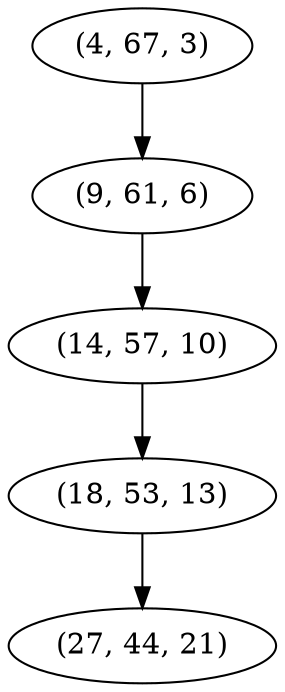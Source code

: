 digraph tree {
    "(4, 67, 3)";
    "(9, 61, 6)";
    "(14, 57, 10)";
    "(18, 53, 13)";
    "(27, 44, 21)";
    "(4, 67, 3)" -> "(9, 61, 6)";
    "(9, 61, 6)" -> "(14, 57, 10)";
    "(14, 57, 10)" -> "(18, 53, 13)";
    "(18, 53, 13)" -> "(27, 44, 21)";
}
